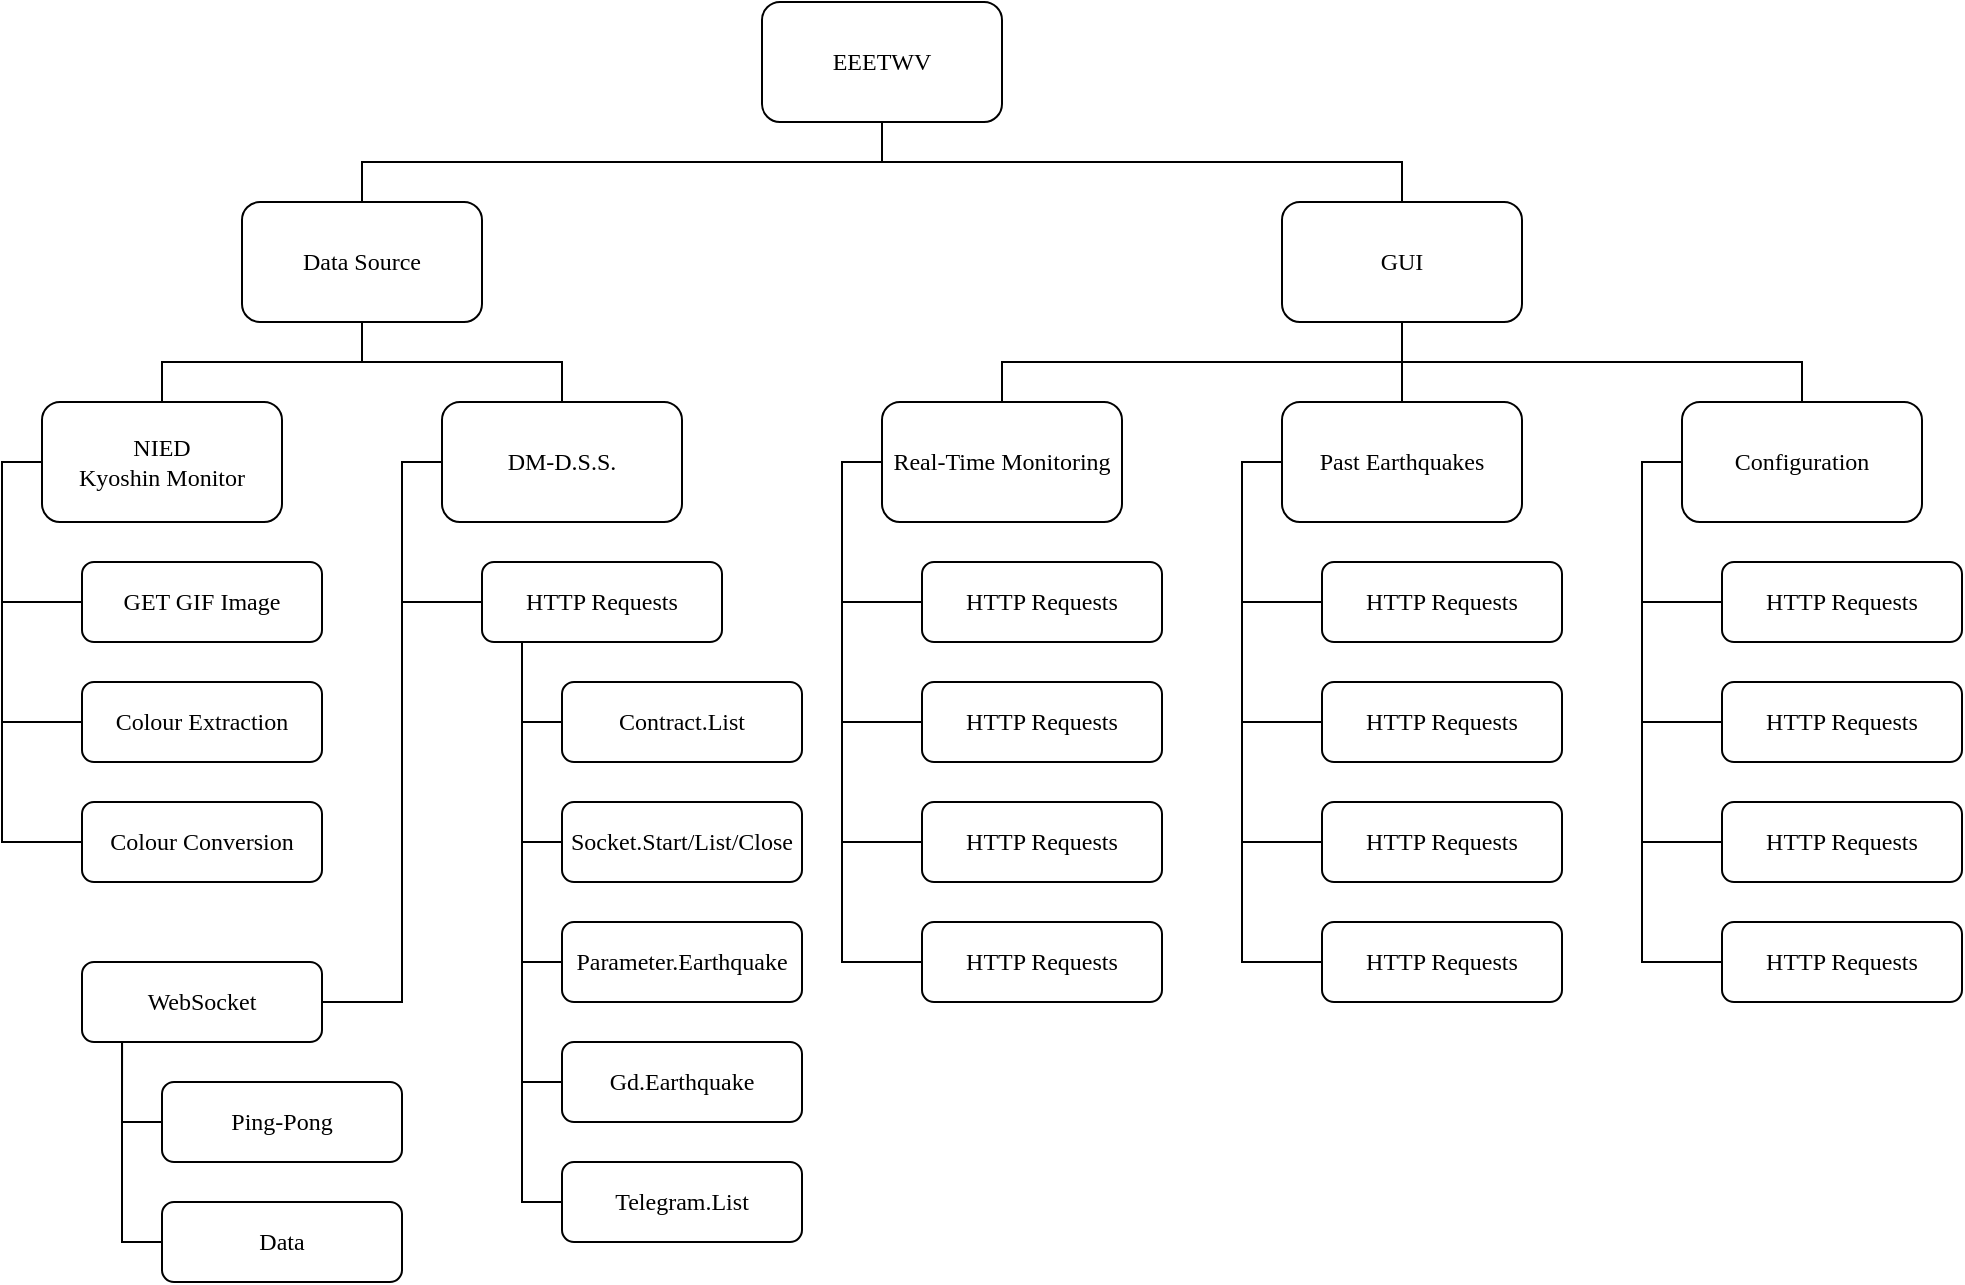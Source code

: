 <mxfile version="24.7.17">
  <diagram name="Page-1" id="eFVO6PPTAemuELiHzvEy">
    <mxGraphModel dx="1264" dy="819" grid="1" gridSize="10" guides="1" tooltips="1" connect="1" arrows="1" fold="1" page="1" pageScale="1" pageWidth="1169" pageHeight="827" math="0" shadow="0">
      <root>
        <mxCell id="0" />
        <mxCell id="1" parent="0" />
        <mxCell id="p5hKiyaJYvkIPfFwVbu1-15" style="edgeStyle=orthogonalEdgeStyle;rounded=0;orthogonalLoop=1;jettySize=auto;html=1;exitX=0.5;exitY=1;exitDx=0;exitDy=0;entryX=0.5;entryY=0;entryDx=0;entryDy=0;endArrow=none;endFill=0;" edge="1" parent="1" source="p5hKiyaJYvkIPfFwVbu1-1" target="p5hKiyaJYvkIPfFwVbu1-2">
          <mxGeometry relative="1" as="geometry" />
        </mxCell>
        <mxCell id="p5hKiyaJYvkIPfFwVbu1-41" style="edgeStyle=orthogonalEdgeStyle;rounded=0;orthogonalLoop=1;jettySize=auto;html=1;exitX=0.5;exitY=1;exitDx=0;exitDy=0;entryX=0.5;entryY=0;entryDx=0;entryDy=0;endArrow=none;endFill=0;" edge="1" parent="1" source="p5hKiyaJYvkIPfFwVbu1-1" target="p5hKiyaJYvkIPfFwVbu1-39">
          <mxGeometry relative="1" as="geometry" />
        </mxCell>
        <mxCell id="p5hKiyaJYvkIPfFwVbu1-1" value="EEETWV" style="rounded=1;whiteSpace=wrap;html=1;fontFamily=STIX;" vertex="1" parent="1">
          <mxGeometry x="440" y="80" width="120" height="60" as="geometry" />
        </mxCell>
        <mxCell id="p5hKiyaJYvkIPfFwVbu1-10" style="edgeStyle=orthogonalEdgeStyle;rounded=0;orthogonalLoop=1;jettySize=auto;html=1;exitX=0.5;exitY=1;exitDx=0;exitDy=0;entryX=0.5;entryY=0;entryDx=0;entryDy=0;endArrow=none;endFill=0;" edge="1" parent="1" source="p5hKiyaJYvkIPfFwVbu1-2" target="p5hKiyaJYvkIPfFwVbu1-3">
          <mxGeometry relative="1" as="geometry" />
        </mxCell>
        <mxCell id="p5hKiyaJYvkIPfFwVbu1-11" style="edgeStyle=orthogonalEdgeStyle;rounded=0;orthogonalLoop=1;jettySize=auto;html=1;exitX=0.5;exitY=1;exitDx=0;exitDy=0;entryX=0.5;entryY=0;entryDx=0;entryDy=0;endArrow=none;endFill=0;" edge="1" parent="1" source="p5hKiyaJYvkIPfFwVbu1-2" target="p5hKiyaJYvkIPfFwVbu1-4">
          <mxGeometry relative="1" as="geometry" />
        </mxCell>
        <mxCell id="p5hKiyaJYvkIPfFwVbu1-2" value="Data Source" style="rounded=1;whiteSpace=wrap;html=1;fontFamily=STIX;" vertex="1" parent="1">
          <mxGeometry x="180" y="180" width="120" height="60" as="geometry" />
        </mxCell>
        <mxCell id="p5hKiyaJYvkIPfFwVbu1-12" style="edgeStyle=orthogonalEdgeStyle;rounded=0;orthogonalLoop=1;jettySize=auto;html=1;exitX=0;exitY=0.5;exitDx=0;exitDy=0;entryX=0;entryY=0.5;entryDx=0;entryDy=0;endArrow=none;endFill=0;" edge="1" parent="1" source="p5hKiyaJYvkIPfFwVbu1-3" target="p5hKiyaJYvkIPfFwVbu1-7">
          <mxGeometry relative="1" as="geometry" />
        </mxCell>
        <mxCell id="p5hKiyaJYvkIPfFwVbu1-13" style="edgeStyle=orthogonalEdgeStyle;rounded=0;orthogonalLoop=1;jettySize=auto;html=1;exitX=0;exitY=0.5;exitDx=0;exitDy=0;entryX=0;entryY=0.5;entryDx=0;entryDy=0;endArrow=none;endFill=0;" edge="1" parent="1" source="p5hKiyaJYvkIPfFwVbu1-3" target="p5hKiyaJYvkIPfFwVbu1-8">
          <mxGeometry relative="1" as="geometry" />
        </mxCell>
        <mxCell id="p5hKiyaJYvkIPfFwVbu1-14" style="edgeStyle=orthogonalEdgeStyle;rounded=0;orthogonalLoop=1;jettySize=auto;html=1;exitX=0;exitY=0.5;exitDx=0;exitDy=0;entryX=0;entryY=0.5;entryDx=0;entryDy=0;endArrow=none;endFill=0;" edge="1" parent="1" source="p5hKiyaJYvkIPfFwVbu1-3" target="p5hKiyaJYvkIPfFwVbu1-9">
          <mxGeometry relative="1" as="geometry" />
        </mxCell>
        <mxCell id="p5hKiyaJYvkIPfFwVbu1-3" value="NIED&lt;div&gt;Kyoshin Monitor&lt;/div&gt;" style="rounded=1;whiteSpace=wrap;html=1;fontFamily=STIX;" vertex="1" parent="1">
          <mxGeometry x="80" y="280" width="120" height="60" as="geometry" />
        </mxCell>
        <mxCell id="p5hKiyaJYvkIPfFwVbu1-16" style="edgeStyle=orthogonalEdgeStyle;rounded=0;orthogonalLoop=1;jettySize=auto;html=1;exitX=0;exitY=0.5;exitDx=0;exitDy=0;entryX=0;entryY=0.5;entryDx=0;entryDy=0;endArrow=none;endFill=0;" edge="1" parent="1" source="p5hKiyaJYvkIPfFwVbu1-4" target="p5hKiyaJYvkIPfFwVbu1-5">
          <mxGeometry relative="1" as="geometry" />
        </mxCell>
        <mxCell id="p5hKiyaJYvkIPfFwVbu1-4" value="DM-D.S.S." style="rounded=1;whiteSpace=wrap;html=1;fontFamily=STIX;" vertex="1" parent="1">
          <mxGeometry x="280" y="280" width="120" height="60" as="geometry" />
        </mxCell>
        <mxCell id="p5hKiyaJYvkIPfFwVbu1-21" style="edgeStyle=orthogonalEdgeStyle;rounded=0;orthogonalLoop=1;jettySize=auto;html=1;exitX=0.25;exitY=1;exitDx=0;exitDy=0;entryX=0;entryY=0.5;entryDx=0;entryDy=0;endArrow=none;endFill=0;" edge="1" parent="1" source="p5hKiyaJYvkIPfFwVbu1-5" target="p5hKiyaJYvkIPfFwVbu1-19">
          <mxGeometry relative="1" as="geometry">
            <Array as="points">
              <mxPoint x="320" y="400" />
              <mxPoint x="320" y="440" />
            </Array>
          </mxGeometry>
        </mxCell>
        <mxCell id="p5hKiyaJYvkIPfFwVbu1-22" style="edgeStyle=orthogonalEdgeStyle;rounded=0;orthogonalLoop=1;jettySize=auto;html=1;exitX=0.25;exitY=1;exitDx=0;exitDy=0;entryX=0;entryY=0.5;entryDx=0;entryDy=0;endArrow=none;endFill=0;" edge="1" parent="1" source="p5hKiyaJYvkIPfFwVbu1-5" target="p5hKiyaJYvkIPfFwVbu1-20">
          <mxGeometry relative="1" as="geometry">
            <Array as="points">
              <mxPoint x="320" y="400" />
              <mxPoint x="320" y="500" />
            </Array>
          </mxGeometry>
        </mxCell>
        <mxCell id="p5hKiyaJYvkIPfFwVbu1-5" value="HTTP Requests" style="rounded=1;whiteSpace=wrap;html=1;fontFamily=STIX;" vertex="1" parent="1">
          <mxGeometry x="300" y="360" width="120" height="40" as="geometry" />
        </mxCell>
        <mxCell id="p5hKiyaJYvkIPfFwVbu1-33" style="edgeStyle=orthogonalEdgeStyle;rounded=0;orthogonalLoop=1;jettySize=auto;html=1;exitX=1;exitY=0.5;exitDx=0;exitDy=0;entryX=0;entryY=0.5;entryDx=0;entryDy=0;endArrow=none;endFill=0;" edge="1" parent="1" source="p5hKiyaJYvkIPfFwVbu1-6" target="p5hKiyaJYvkIPfFwVbu1-4">
          <mxGeometry relative="1" as="geometry">
            <Array as="points">
              <mxPoint x="260" y="580" />
              <mxPoint x="260" y="310" />
            </Array>
          </mxGeometry>
        </mxCell>
        <mxCell id="p5hKiyaJYvkIPfFwVbu1-6" value="WebSocket" style="rounded=1;whiteSpace=wrap;html=1;fontFamily=STIX;" vertex="1" parent="1">
          <mxGeometry x="100" y="560" width="120" height="40" as="geometry" />
        </mxCell>
        <mxCell id="p5hKiyaJYvkIPfFwVbu1-7" value="GET GIF Image" style="rounded=1;whiteSpace=wrap;html=1;fontFamily=STIX;" vertex="1" parent="1">
          <mxGeometry x="100" y="360" width="120" height="40" as="geometry" />
        </mxCell>
        <mxCell id="p5hKiyaJYvkIPfFwVbu1-8" value="Colour Extraction" style="rounded=1;whiteSpace=wrap;html=1;fontFamily=STIX;" vertex="1" parent="1">
          <mxGeometry x="100" y="420" width="120" height="40" as="geometry" />
        </mxCell>
        <mxCell id="p5hKiyaJYvkIPfFwVbu1-9" value="&lt;font&gt;Colour Conversion&lt;/font&gt;" style="rounded=1;whiteSpace=wrap;html=1;fontFamily=STIX;" vertex="1" parent="1">
          <mxGeometry x="100" y="480" width="120" height="40" as="geometry" />
        </mxCell>
        <mxCell id="p5hKiyaJYvkIPfFwVbu1-19" value="Contract.List" style="rounded=1;whiteSpace=wrap;html=1;fontFamily=STIX;" vertex="1" parent="1">
          <mxGeometry x="340" y="420" width="120" height="40" as="geometry" />
        </mxCell>
        <mxCell id="p5hKiyaJYvkIPfFwVbu1-20" value="Socket.Start/List/Close" style="rounded=1;whiteSpace=wrap;html=1;fontFamily=STIX;" vertex="1" parent="1">
          <mxGeometry x="340" y="480" width="120" height="40" as="geometry" />
        </mxCell>
        <mxCell id="p5hKiyaJYvkIPfFwVbu1-26" style="edgeStyle=orthogonalEdgeStyle;rounded=0;orthogonalLoop=1;jettySize=auto;html=1;exitX=0;exitY=0.5;exitDx=0;exitDy=0;endArrow=none;endFill=0;" edge="1" parent="1" source="p5hKiyaJYvkIPfFwVbu1-23">
          <mxGeometry relative="1" as="geometry">
            <mxPoint x="320.0" y="400" as="targetPoint" />
          </mxGeometry>
        </mxCell>
        <mxCell id="p5hKiyaJYvkIPfFwVbu1-23" value="Parameter.Earthquake" style="rounded=1;whiteSpace=wrap;html=1;fontFamily=STIX;" vertex="1" parent="1">
          <mxGeometry x="340" y="540" width="120" height="40" as="geometry" />
        </mxCell>
        <mxCell id="p5hKiyaJYvkIPfFwVbu1-27" style="edgeStyle=orthogonalEdgeStyle;rounded=0;orthogonalLoop=1;jettySize=auto;html=1;exitX=0;exitY=0.5;exitDx=0;exitDy=0;endArrow=none;endFill=0;" edge="1" parent="1" source="p5hKiyaJYvkIPfFwVbu1-24">
          <mxGeometry relative="1" as="geometry">
            <mxPoint x="320.0" y="400" as="targetPoint" />
          </mxGeometry>
        </mxCell>
        <mxCell id="p5hKiyaJYvkIPfFwVbu1-24" value="Gd.Earthquake" style="rounded=1;whiteSpace=wrap;html=1;fontFamily=STIX;" vertex="1" parent="1">
          <mxGeometry x="340" y="600" width="120" height="40" as="geometry" />
        </mxCell>
        <mxCell id="p5hKiyaJYvkIPfFwVbu1-29" style="edgeStyle=orthogonalEdgeStyle;rounded=0;orthogonalLoop=1;jettySize=auto;html=1;exitX=0;exitY=0.5;exitDx=0;exitDy=0;endArrow=none;endFill=0;" edge="1" parent="1" source="p5hKiyaJYvkIPfFwVbu1-25">
          <mxGeometry relative="1" as="geometry">
            <mxPoint x="320.0" y="400" as="targetPoint" />
          </mxGeometry>
        </mxCell>
        <mxCell id="p5hKiyaJYvkIPfFwVbu1-25" value="Telegram.List" style="rounded=1;whiteSpace=wrap;html=1;fontFamily=STIX;" vertex="1" parent="1">
          <mxGeometry x="340" y="660" width="120" height="40" as="geometry" />
        </mxCell>
        <mxCell id="p5hKiyaJYvkIPfFwVbu1-30" value="Ping-Pong" style="rounded=1;whiteSpace=wrap;html=1;fontFamily=STIX;" vertex="1" parent="1">
          <mxGeometry x="140" y="620" width="120" height="40" as="geometry" />
        </mxCell>
        <mxCell id="p5hKiyaJYvkIPfFwVbu1-38" style="edgeStyle=orthogonalEdgeStyle;rounded=0;orthogonalLoop=1;jettySize=auto;html=1;exitX=0;exitY=0.5;exitDx=0;exitDy=0;endArrow=none;endFill=0;" edge="1" parent="1" source="p5hKiyaJYvkIPfFwVbu1-31">
          <mxGeometry relative="1" as="geometry">
            <mxPoint x="120" y="600.0" as="targetPoint" />
          </mxGeometry>
        </mxCell>
        <mxCell id="p5hKiyaJYvkIPfFwVbu1-31" value="Data" style="rounded=1;whiteSpace=wrap;html=1;fontFamily=STIX;" vertex="1" parent="1">
          <mxGeometry x="140" y="680" width="120" height="40" as="geometry" />
        </mxCell>
        <mxCell id="p5hKiyaJYvkIPfFwVbu1-37" style="edgeStyle=orthogonalEdgeStyle;rounded=0;orthogonalLoop=1;jettySize=auto;html=1;exitX=0;exitY=0.5;exitDx=0;exitDy=0;entryX=0.167;entryY=1;entryDx=0;entryDy=0;entryPerimeter=0;endArrow=none;endFill=0;" edge="1" parent="1" source="p5hKiyaJYvkIPfFwVbu1-30" target="p5hKiyaJYvkIPfFwVbu1-6">
          <mxGeometry relative="1" as="geometry" />
        </mxCell>
        <mxCell id="p5hKiyaJYvkIPfFwVbu1-46" style="edgeStyle=orthogonalEdgeStyle;rounded=0;orthogonalLoop=1;jettySize=auto;html=1;exitX=0.5;exitY=1;exitDx=0;exitDy=0;entryX=0.5;entryY=0;entryDx=0;entryDy=0;endArrow=none;endFill=0;" edge="1" parent="1" source="p5hKiyaJYvkIPfFwVbu1-39" target="p5hKiyaJYvkIPfFwVbu1-44">
          <mxGeometry relative="1" as="geometry" />
        </mxCell>
        <mxCell id="p5hKiyaJYvkIPfFwVbu1-47" style="edgeStyle=orthogonalEdgeStyle;rounded=0;orthogonalLoop=1;jettySize=auto;html=1;exitX=0.5;exitY=1;exitDx=0;exitDy=0;endArrow=none;endFill=0;" edge="1" parent="1" source="p5hKiyaJYvkIPfFwVbu1-39" target="p5hKiyaJYvkIPfFwVbu1-45">
          <mxGeometry relative="1" as="geometry" />
        </mxCell>
        <mxCell id="p5hKiyaJYvkIPfFwVbu1-57" style="edgeStyle=orthogonalEdgeStyle;rounded=0;orthogonalLoop=1;jettySize=auto;html=1;exitX=0.5;exitY=1;exitDx=0;exitDy=0;entryX=0.5;entryY=0;entryDx=0;entryDy=0;endArrow=none;endFill=0;" edge="1" parent="1" source="p5hKiyaJYvkIPfFwVbu1-39" target="p5hKiyaJYvkIPfFwVbu1-56">
          <mxGeometry relative="1" as="geometry" />
        </mxCell>
        <mxCell id="p5hKiyaJYvkIPfFwVbu1-39" value="GUI" style="rounded=1;whiteSpace=wrap;html=1;fontFamily=STIX;" vertex="1" parent="1">
          <mxGeometry x="700" y="180" width="120" height="60" as="geometry" />
        </mxCell>
        <mxCell id="p5hKiyaJYvkIPfFwVbu1-62" style="edgeStyle=orthogonalEdgeStyle;rounded=0;orthogonalLoop=1;jettySize=auto;html=1;exitX=0;exitY=0.5;exitDx=0;exitDy=0;entryX=0;entryY=0.5;entryDx=0;entryDy=0;endArrow=none;endFill=0;" edge="1" parent="1" source="p5hKiyaJYvkIPfFwVbu1-44" target="p5hKiyaJYvkIPfFwVbu1-48">
          <mxGeometry relative="1" as="geometry" />
        </mxCell>
        <mxCell id="p5hKiyaJYvkIPfFwVbu1-64" style="edgeStyle=orthogonalEdgeStyle;rounded=0;orthogonalLoop=1;jettySize=auto;html=1;exitX=0;exitY=0.5;exitDx=0;exitDy=0;entryX=0;entryY=0.5;entryDx=0;entryDy=0;endArrow=none;endFill=0;" edge="1" parent="1" source="p5hKiyaJYvkIPfFwVbu1-44" target="p5hKiyaJYvkIPfFwVbu1-49">
          <mxGeometry relative="1" as="geometry" />
        </mxCell>
        <mxCell id="p5hKiyaJYvkIPfFwVbu1-65" style="edgeStyle=orthogonalEdgeStyle;rounded=0;orthogonalLoop=1;jettySize=auto;html=1;exitX=0;exitY=0.5;exitDx=0;exitDy=0;entryX=0;entryY=0.5;entryDx=0;entryDy=0;endArrow=none;endFill=0;" edge="1" parent="1" source="p5hKiyaJYvkIPfFwVbu1-44" target="p5hKiyaJYvkIPfFwVbu1-50">
          <mxGeometry relative="1" as="geometry" />
        </mxCell>
        <mxCell id="p5hKiyaJYvkIPfFwVbu1-66" style="edgeStyle=orthogonalEdgeStyle;rounded=0;orthogonalLoop=1;jettySize=auto;html=1;exitX=0;exitY=0.5;exitDx=0;exitDy=0;entryX=0;entryY=0.5;entryDx=0;entryDy=0;endArrow=none;endFill=0;" edge="1" parent="1" source="p5hKiyaJYvkIPfFwVbu1-44" target="p5hKiyaJYvkIPfFwVbu1-51">
          <mxGeometry relative="1" as="geometry" />
        </mxCell>
        <mxCell id="p5hKiyaJYvkIPfFwVbu1-44" value="Real-Time Monitoring" style="rounded=1;whiteSpace=wrap;html=1;fontFamily=STIX;" vertex="1" parent="1">
          <mxGeometry x="500" y="280" width="120" height="60" as="geometry" />
        </mxCell>
        <mxCell id="p5hKiyaJYvkIPfFwVbu1-67" style="edgeStyle=orthogonalEdgeStyle;rounded=0;orthogonalLoop=1;jettySize=auto;html=1;exitX=0;exitY=0.5;exitDx=0;exitDy=0;entryX=0;entryY=0.5;entryDx=0;entryDy=0;endArrow=none;endFill=0;" edge="1" parent="1" source="p5hKiyaJYvkIPfFwVbu1-45" target="p5hKiyaJYvkIPfFwVbu1-52">
          <mxGeometry relative="1" as="geometry" />
        </mxCell>
        <mxCell id="p5hKiyaJYvkIPfFwVbu1-68" style="edgeStyle=orthogonalEdgeStyle;rounded=0;orthogonalLoop=1;jettySize=auto;html=1;exitX=0;exitY=0.5;exitDx=0;exitDy=0;entryX=0;entryY=0.5;entryDx=0;entryDy=0;endArrow=none;endFill=0;" edge="1" parent="1" source="p5hKiyaJYvkIPfFwVbu1-45" target="p5hKiyaJYvkIPfFwVbu1-53">
          <mxGeometry relative="1" as="geometry" />
        </mxCell>
        <mxCell id="p5hKiyaJYvkIPfFwVbu1-69" style="edgeStyle=orthogonalEdgeStyle;rounded=0;orthogonalLoop=1;jettySize=auto;html=1;exitX=0;exitY=0.5;exitDx=0;exitDy=0;entryX=0;entryY=0.5;entryDx=0;entryDy=0;endArrow=none;endFill=0;" edge="1" parent="1" source="p5hKiyaJYvkIPfFwVbu1-45" target="p5hKiyaJYvkIPfFwVbu1-54">
          <mxGeometry relative="1" as="geometry" />
        </mxCell>
        <mxCell id="p5hKiyaJYvkIPfFwVbu1-70" style="edgeStyle=orthogonalEdgeStyle;rounded=0;orthogonalLoop=1;jettySize=auto;html=1;exitX=0;exitY=0.5;exitDx=0;exitDy=0;entryX=0;entryY=0.5;entryDx=0;entryDy=0;endArrow=none;endFill=0;" edge="1" parent="1" source="p5hKiyaJYvkIPfFwVbu1-45" target="p5hKiyaJYvkIPfFwVbu1-55">
          <mxGeometry relative="1" as="geometry" />
        </mxCell>
        <mxCell id="p5hKiyaJYvkIPfFwVbu1-45" value="Past Earthquakes" style="rounded=1;whiteSpace=wrap;html=1;fontFamily=STIX;" vertex="1" parent="1">
          <mxGeometry x="700" y="280" width="120" height="60" as="geometry" />
        </mxCell>
        <mxCell id="p5hKiyaJYvkIPfFwVbu1-48" value="HTTP Requests" style="rounded=1;whiteSpace=wrap;html=1;fontFamily=STIX;" vertex="1" parent="1">
          <mxGeometry x="520" y="360" width="120" height="40" as="geometry" />
        </mxCell>
        <mxCell id="p5hKiyaJYvkIPfFwVbu1-49" value="HTTP Requests" style="rounded=1;whiteSpace=wrap;html=1;fontFamily=STIX;" vertex="1" parent="1">
          <mxGeometry x="520" y="420" width="120" height="40" as="geometry" />
        </mxCell>
        <mxCell id="p5hKiyaJYvkIPfFwVbu1-50" value="HTTP Requests" style="rounded=1;whiteSpace=wrap;html=1;fontFamily=STIX;" vertex="1" parent="1">
          <mxGeometry x="520" y="480" width="120" height="40" as="geometry" />
        </mxCell>
        <mxCell id="p5hKiyaJYvkIPfFwVbu1-51" value="HTTP Requests" style="rounded=1;whiteSpace=wrap;html=1;fontFamily=STIX;" vertex="1" parent="1">
          <mxGeometry x="520" y="540" width="120" height="40" as="geometry" />
        </mxCell>
        <mxCell id="p5hKiyaJYvkIPfFwVbu1-52" value="HTTP Requests" style="rounded=1;whiteSpace=wrap;html=1;fontFamily=STIX;" vertex="1" parent="1">
          <mxGeometry x="720" y="360" width="120" height="40" as="geometry" />
        </mxCell>
        <mxCell id="p5hKiyaJYvkIPfFwVbu1-53" value="HTTP Requests" style="rounded=1;whiteSpace=wrap;html=1;fontFamily=STIX;" vertex="1" parent="1">
          <mxGeometry x="720" y="420" width="120" height="40" as="geometry" />
        </mxCell>
        <mxCell id="p5hKiyaJYvkIPfFwVbu1-54" value="HTTP Requests" style="rounded=1;whiteSpace=wrap;html=1;fontFamily=STIX;" vertex="1" parent="1">
          <mxGeometry x="720" y="480" width="120" height="40" as="geometry" />
        </mxCell>
        <mxCell id="p5hKiyaJYvkIPfFwVbu1-55" value="HTTP Requests" style="rounded=1;whiteSpace=wrap;html=1;fontFamily=STIX;" vertex="1" parent="1">
          <mxGeometry x="720" y="540" width="120" height="40" as="geometry" />
        </mxCell>
        <mxCell id="p5hKiyaJYvkIPfFwVbu1-71" style="edgeStyle=orthogonalEdgeStyle;rounded=0;orthogonalLoop=1;jettySize=auto;html=1;exitX=0;exitY=0.5;exitDx=0;exitDy=0;entryX=0;entryY=0.5;entryDx=0;entryDy=0;endArrow=none;endFill=0;" edge="1" parent="1" source="p5hKiyaJYvkIPfFwVbu1-56" target="p5hKiyaJYvkIPfFwVbu1-58">
          <mxGeometry relative="1" as="geometry" />
        </mxCell>
        <mxCell id="p5hKiyaJYvkIPfFwVbu1-72" style="edgeStyle=orthogonalEdgeStyle;rounded=0;orthogonalLoop=1;jettySize=auto;html=1;exitX=0;exitY=0.5;exitDx=0;exitDy=0;entryX=0;entryY=0.5;entryDx=0;entryDy=0;endArrow=none;endFill=0;" edge="1" parent="1" source="p5hKiyaJYvkIPfFwVbu1-56" target="p5hKiyaJYvkIPfFwVbu1-59">
          <mxGeometry relative="1" as="geometry" />
        </mxCell>
        <mxCell id="p5hKiyaJYvkIPfFwVbu1-73" style="edgeStyle=orthogonalEdgeStyle;rounded=0;orthogonalLoop=1;jettySize=auto;html=1;exitX=0;exitY=0.5;exitDx=0;exitDy=0;entryX=0;entryY=0.5;entryDx=0;entryDy=0;endArrow=none;endFill=0;" edge="1" parent="1" source="p5hKiyaJYvkIPfFwVbu1-56" target="p5hKiyaJYvkIPfFwVbu1-60">
          <mxGeometry relative="1" as="geometry" />
        </mxCell>
        <mxCell id="p5hKiyaJYvkIPfFwVbu1-74" style="edgeStyle=orthogonalEdgeStyle;rounded=0;orthogonalLoop=1;jettySize=auto;html=1;exitX=0;exitY=0.5;exitDx=0;exitDy=0;entryX=0;entryY=0.5;entryDx=0;entryDy=0;endArrow=none;endFill=0;" edge="1" parent="1" source="p5hKiyaJYvkIPfFwVbu1-56" target="p5hKiyaJYvkIPfFwVbu1-61">
          <mxGeometry relative="1" as="geometry" />
        </mxCell>
        <mxCell id="p5hKiyaJYvkIPfFwVbu1-56" value="Configuration" style="rounded=1;whiteSpace=wrap;html=1;fontFamily=STIX;" vertex="1" parent="1">
          <mxGeometry x="900" y="280" width="120" height="60" as="geometry" />
        </mxCell>
        <mxCell id="p5hKiyaJYvkIPfFwVbu1-58" value="HTTP Requests" style="rounded=1;whiteSpace=wrap;html=1;fontFamily=STIX;" vertex="1" parent="1">
          <mxGeometry x="920" y="360" width="120" height="40" as="geometry" />
        </mxCell>
        <mxCell id="p5hKiyaJYvkIPfFwVbu1-59" value="HTTP Requests" style="rounded=1;whiteSpace=wrap;html=1;fontFamily=STIX;" vertex="1" parent="1">
          <mxGeometry x="920" y="420" width="120" height="40" as="geometry" />
        </mxCell>
        <mxCell id="p5hKiyaJYvkIPfFwVbu1-60" value="HTTP Requests" style="rounded=1;whiteSpace=wrap;html=1;fontFamily=STIX;" vertex="1" parent="1">
          <mxGeometry x="920" y="480" width="120" height="40" as="geometry" />
        </mxCell>
        <mxCell id="p5hKiyaJYvkIPfFwVbu1-61" value="HTTP Requests" style="rounded=1;whiteSpace=wrap;html=1;fontFamily=STIX;" vertex="1" parent="1">
          <mxGeometry x="920" y="540" width="120" height="40" as="geometry" />
        </mxCell>
      </root>
    </mxGraphModel>
  </diagram>
</mxfile>
